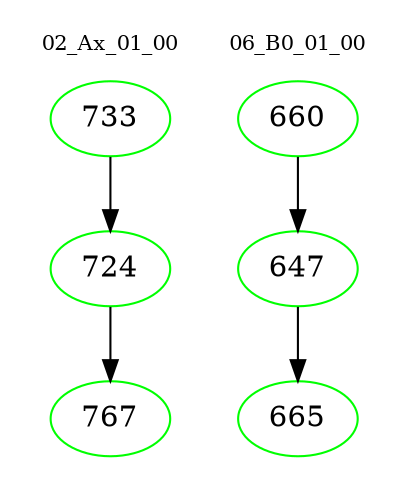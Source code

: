digraph{
subgraph cluster_0 {
color = white
label = "02_Ax_01_00";
fontsize=10;
T0_733 [label="733", color="green"]
T0_733 -> T0_724 [color="black"]
T0_724 [label="724", color="green"]
T0_724 -> T0_767 [color="black"]
T0_767 [label="767", color="green"]
}
subgraph cluster_1 {
color = white
label = "06_B0_01_00";
fontsize=10;
T1_660 [label="660", color="green"]
T1_660 -> T1_647 [color="black"]
T1_647 [label="647", color="green"]
T1_647 -> T1_665 [color="black"]
T1_665 [label="665", color="green"]
}
}
